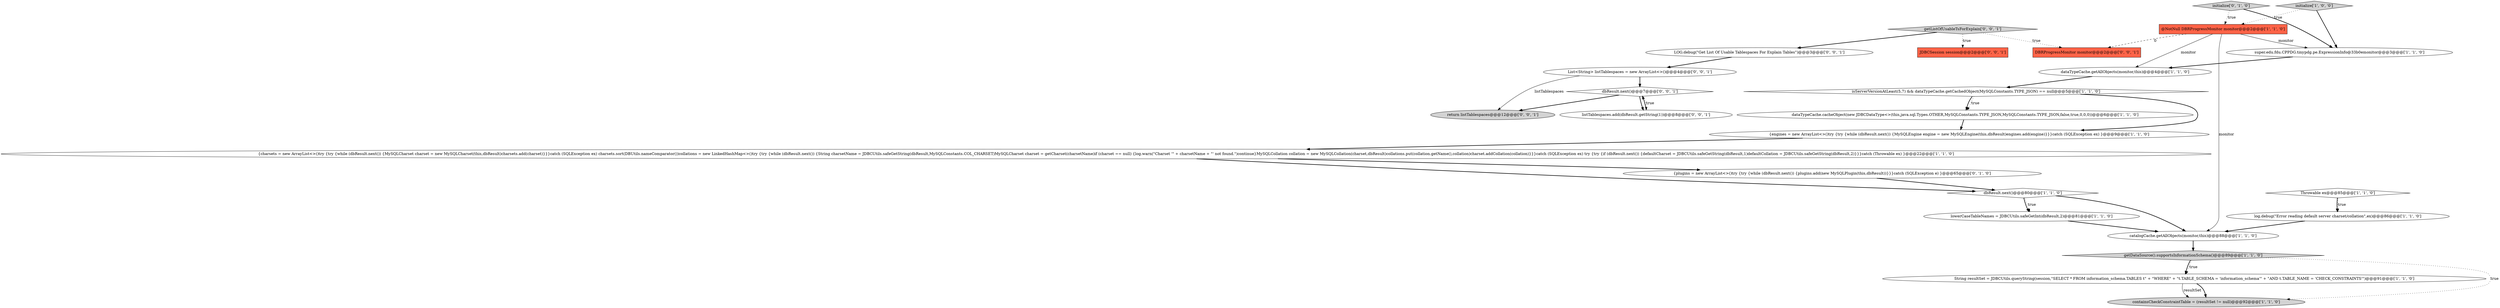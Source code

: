 digraph {
9 [style = filled, label = "initialize['1', '0', '0']", fillcolor = lightgray, shape = diamond image = "AAA0AAABBB1BBB"];
22 [style = filled, label = "listTablespaces.add(dbResult.getString(1))@@@8@@@['0', '0', '1']", fillcolor = white, shape = ellipse image = "AAA0AAABBB3BBB"];
19 [style = filled, label = "DBRProgressMonitor monitor@@@2@@@['0', '0', '1']", fillcolor = tomato, shape = box image = "AAA0AAABBB3BBB"];
0 [style = filled, label = "dataTypeCache.getAllObjects(monitor,this)@@@4@@@['1', '1', '0']", fillcolor = white, shape = ellipse image = "AAA0AAABBB1BBB"];
11 [style = filled, label = "dataTypeCache.cacheObject(new JDBCDataType<>(this,java.sql.Types.OTHER,MySQLConstants.TYPE_JSON,MySQLConstants.TYPE_JSON,false,true,0,0,0))@@@6@@@['1', '1', '0']", fillcolor = white, shape = ellipse image = "AAA0AAABBB1BBB"];
3 [style = filled, label = "Throwable ex@@@85@@@['1', '1', '0']", fillcolor = white, shape = diamond image = "AAA0AAABBB1BBB"];
2 [style = filled, label = "String resultSet = JDBCUtils.queryString(session,\"SELECT * FROM information_schema.TABLES t\" + \"WHERE\" + \"t.TABLE_SCHEMA = 'information_schema'\" + \"AND t.TABLE_NAME = 'CHECK_CONSTRAINTS'\")@@@91@@@['1', '1', '0']", fillcolor = white, shape = ellipse image = "AAA0AAABBB1BBB"];
20 [style = filled, label = "List<String> listTablespaces = new ArrayList<>()@@@4@@@['0', '0', '1']", fillcolor = white, shape = ellipse image = "AAA0AAABBB3BBB"];
4 [style = filled, label = "getDataSource().supportsInformationSchema()@@@89@@@['1', '1', '0']", fillcolor = lightgray, shape = diamond image = "AAA0AAABBB1BBB"];
12 [style = filled, label = "lowerCaseTableNames = JDBCUtils.safeGetInt(dbResult,2)@@@81@@@['1', '1', '0']", fillcolor = white, shape = ellipse image = "AAA0AAABBB1BBB"];
10 [style = filled, label = "@NotNull DBRProgressMonitor monitor@@@2@@@['1', '1', '0']", fillcolor = tomato, shape = box image = "AAA0AAABBB1BBB"];
7 [style = filled, label = "{charsets = new ArrayList<>()try {try {while (dbResult.next()) {MySQLCharset charset = new MySQLCharset(this,dbResult)charsets.add(charset)}}}catch (SQLException ex) charsets.sort(DBUtils.nameComparator())collations = new LinkedHashMap<>()try {try {while (dbResult.next()) {String charsetName = JDBCUtils.safeGetString(dbResult,MySQLConstants.COL_CHARSET)MySQLCharset charset = getCharset(charsetName)if (charset == null) {log.warn(\"Charset '\" + charsetName + \"' not found.\")continue}MySQLCollation collation = new MySQLCollation(charset,dbResult)collations.put(collation.getName(),collation)charset.addCollation(collation)}}}catch (SQLException ex) try {try {if (dbResult.next()) {defaultCharset = JDBCUtils.safeGetString(dbResult,1)defaultCollation = JDBCUtils.safeGetString(dbResult,2)}}}catch (Throwable ex) }@@@22@@@['1', '1', '0']", fillcolor = white, shape = ellipse image = "AAA0AAABBB1BBB"];
21 [style = filled, label = "getListOfUsableTsForExplain['0', '0', '1']", fillcolor = lightgray, shape = diamond image = "AAA0AAABBB3BBB"];
16 [style = filled, label = "initialize['0', '1', '0']", fillcolor = lightgray, shape = diamond image = "AAA0AAABBB2BBB"];
18 [style = filled, label = "JDBCSession session@@@2@@@['0', '0', '1']", fillcolor = tomato, shape = box image = "AAA0AAABBB3BBB"];
8 [style = filled, label = "containsCheckConstraintTable = (resultSet != null)@@@92@@@['1', '1', '0']", fillcolor = lightgray, shape = ellipse image = "AAA0AAABBB1BBB"];
1 [style = filled, label = "dbResult.next()@@@80@@@['1', '1', '0']", fillcolor = white, shape = diamond image = "AAA0AAABBB1BBB"];
25 [style = filled, label = "dbResult.next()@@@7@@@['0', '0', '1']", fillcolor = white, shape = diamond image = "AAA0AAABBB3BBB"];
13 [style = filled, label = "log.debug(\"Error reading default server charset/collation\",ex)@@@86@@@['1', '1', '0']", fillcolor = white, shape = ellipse image = "AAA0AAABBB1BBB"];
5 [style = filled, label = "super.edu.fdu.CPPDG.tinypdg.pe.ExpressionInfo@33b0emonitor@@@3@@@['1', '1', '0']", fillcolor = white, shape = ellipse image = "AAA0AAABBB1BBB"];
15 [style = filled, label = "catalogCache.getAllObjects(monitor,this)@@@88@@@['1', '1', '0']", fillcolor = white, shape = ellipse image = "AAA0AAABBB1BBB"];
24 [style = filled, label = "return listTablespaces@@@12@@@['0', '0', '1']", fillcolor = lightgray, shape = ellipse image = "AAA0AAABBB3BBB"];
17 [style = filled, label = "{plugins = new ArrayList<>()try {try {while (dbResult.next()) {plugins.add(new MySQLPlugin(this,dbResult))}}}catch (SQLException e) }@@@65@@@['0', '1', '0']", fillcolor = white, shape = ellipse image = "AAA1AAABBB2BBB"];
14 [style = filled, label = "{engines = new ArrayList<>()try {try {while (dbResult.next()) {MySQLEngine engine = new MySQLEngine(this,dbResult)engines.add(engine)}}}catch (SQLException ex) }@@@9@@@['1', '1', '0']", fillcolor = white, shape = ellipse image = "AAA0AAABBB1BBB"];
23 [style = filled, label = "LOG.debug(\"Get List Of Usable Tablespaces For Explain Tables\")@@@3@@@['0', '0', '1']", fillcolor = white, shape = ellipse image = "AAA0AAABBB3BBB"];
6 [style = filled, label = "isServerVersionAtLeast(5,7) && dataTypeCache.getCachedObject(MySQLConstants.TYPE_JSON) == null@@@5@@@['1', '1', '0']", fillcolor = white, shape = diamond image = "AAA0AAABBB1BBB"];
0->6 [style = bold, label=""];
6->11 [style = dotted, label="true"];
14->7 [style = bold, label=""];
13->15 [style = bold, label=""];
10->15 [style = solid, label="monitor"];
20->24 [style = solid, label="listTablespaces"];
21->18 [style = dotted, label="true"];
1->12 [style = bold, label=""];
12->15 [style = bold, label=""];
25->24 [style = bold, label=""];
10->0 [style = solid, label="monitor"];
6->11 [style = bold, label=""];
15->4 [style = bold, label=""];
10->5 [style = solid, label="monitor"];
25->22 [style = dotted, label="true"];
3->13 [style = bold, label=""];
11->14 [style = bold, label=""];
9->10 [style = dotted, label="true"];
2->8 [style = bold, label=""];
4->2 [style = bold, label=""];
4->8 [style = dotted, label="true"];
20->25 [style = bold, label=""];
5->0 [style = bold, label=""];
6->14 [style = bold, label=""];
22->25 [style = bold, label=""];
23->20 [style = bold, label=""];
16->10 [style = dotted, label="true"];
1->12 [style = dotted, label="true"];
21->19 [style = dotted, label="true"];
1->15 [style = bold, label=""];
16->5 [style = bold, label=""];
7->17 [style = bold, label=""];
10->19 [style = dashed, label="0"];
7->1 [style = bold, label=""];
4->2 [style = dotted, label="true"];
21->23 [style = bold, label=""];
25->22 [style = bold, label=""];
9->5 [style = bold, label=""];
3->13 [style = dotted, label="true"];
17->1 [style = bold, label=""];
2->8 [style = solid, label="resultSet"];
}
